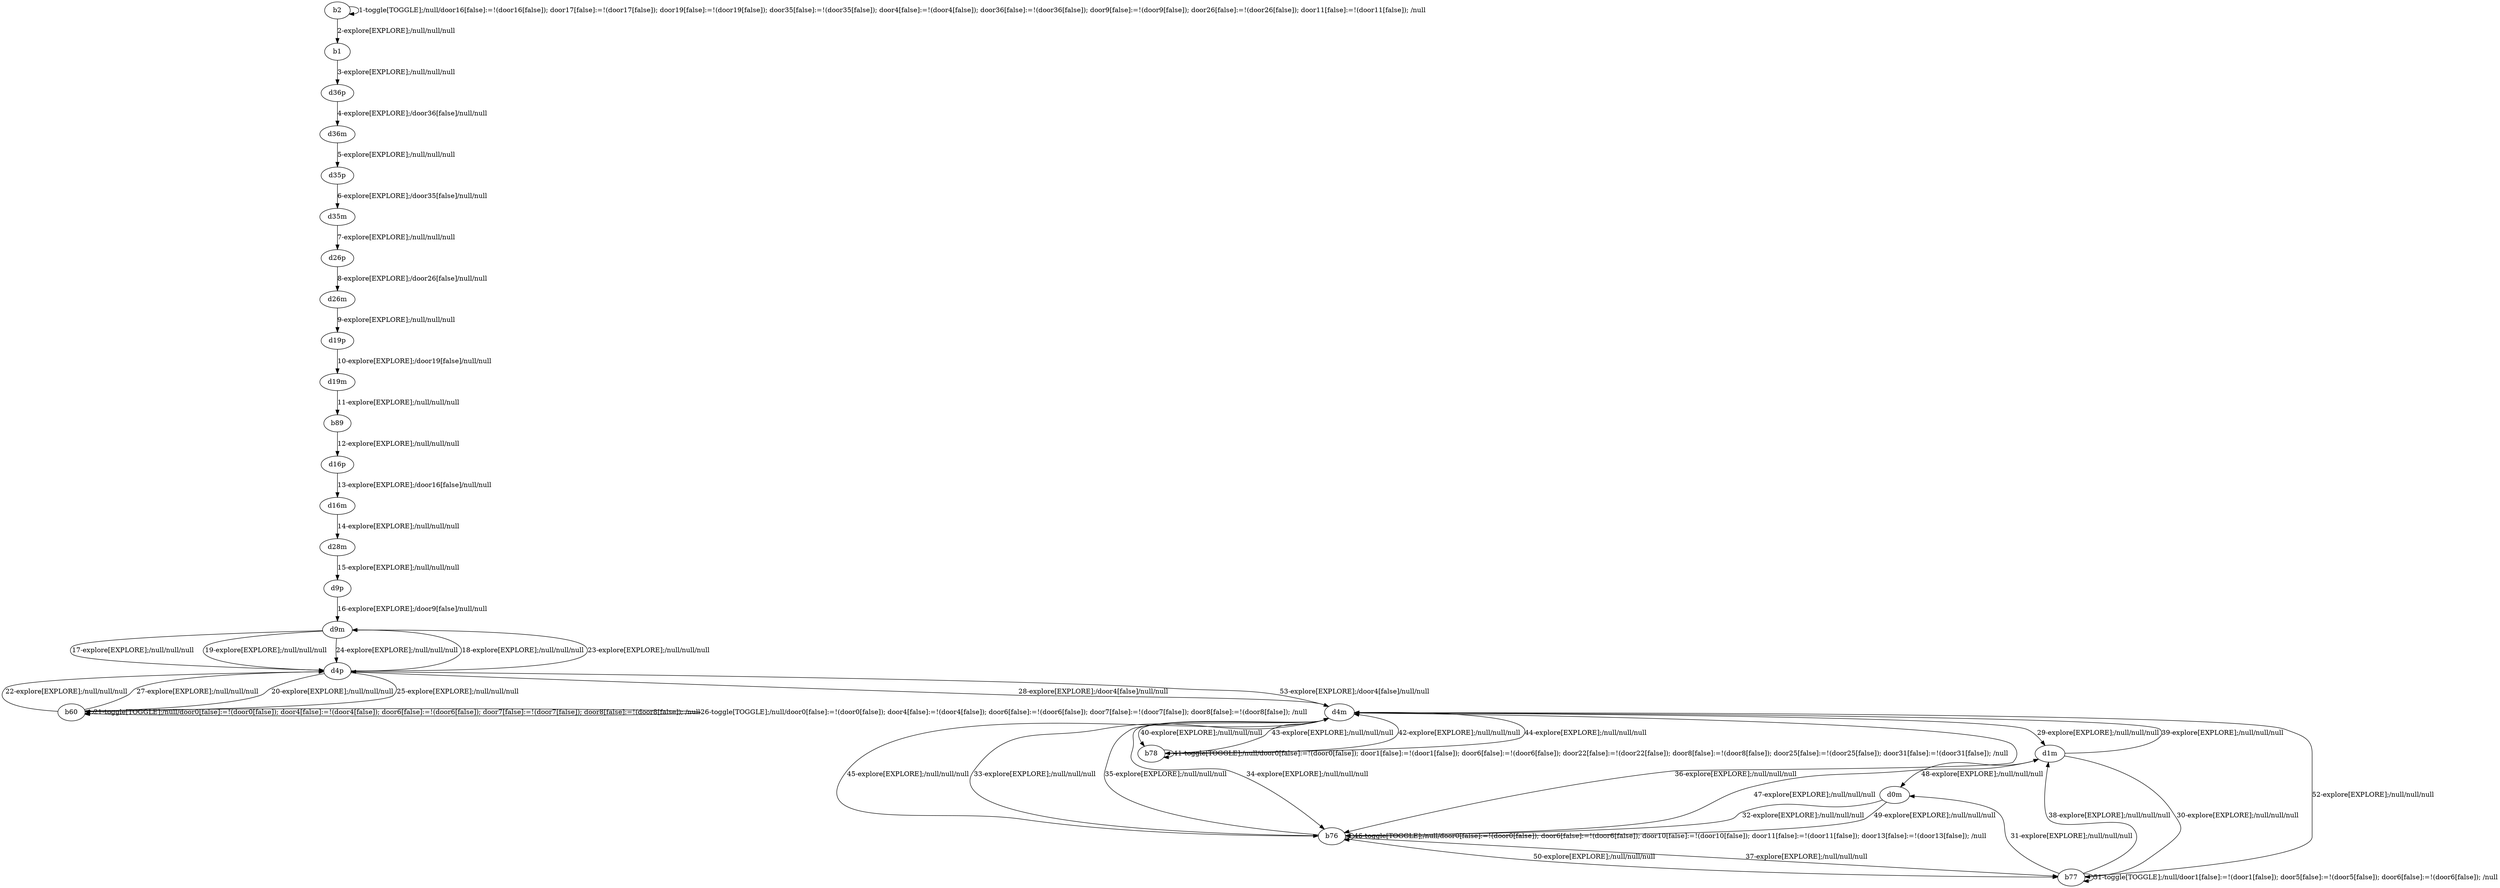 # Total number of goals covered by this test: 2
# d1m --> b77
# b78 --> b78

digraph g {
"b2" -> "b2" [label = "1-toggle[TOGGLE];/null/door16[false]:=!(door16[false]); door17[false]:=!(door17[false]); door19[false]:=!(door19[false]); door35[false]:=!(door35[false]); door4[false]:=!(door4[false]); door36[false]:=!(door36[false]); door9[false]:=!(door9[false]); door26[false]:=!(door26[false]); door11[false]:=!(door11[false]); /null"];
"b2" -> "b1" [label = "2-explore[EXPLORE];/null/null/null"];
"b1" -> "d36p" [label = "3-explore[EXPLORE];/null/null/null"];
"d36p" -> "d36m" [label = "4-explore[EXPLORE];/door36[false]/null/null"];
"d36m" -> "d35p" [label = "5-explore[EXPLORE];/null/null/null"];
"d35p" -> "d35m" [label = "6-explore[EXPLORE];/door35[false]/null/null"];
"d35m" -> "d26p" [label = "7-explore[EXPLORE];/null/null/null"];
"d26p" -> "d26m" [label = "8-explore[EXPLORE];/door26[false]/null/null"];
"d26m" -> "d19p" [label = "9-explore[EXPLORE];/null/null/null"];
"d19p" -> "d19m" [label = "10-explore[EXPLORE];/door19[false]/null/null"];
"d19m" -> "b89" [label = "11-explore[EXPLORE];/null/null/null"];
"b89" -> "d16p" [label = "12-explore[EXPLORE];/null/null/null"];
"d16p" -> "d16m" [label = "13-explore[EXPLORE];/door16[false]/null/null"];
"d16m" -> "d28m" [label = "14-explore[EXPLORE];/null/null/null"];
"d28m" -> "d9p" [label = "15-explore[EXPLORE];/null/null/null"];
"d9p" -> "d9m" [label = "16-explore[EXPLORE];/door9[false]/null/null"];
"d9m" -> "d4p" [label = "17-explore[EXPLORE];/null/null/null"];
"d4p" -> "d9m" [label = "18-explore[EXPLORE];/null/null/null"];
"d9m" -> "d4p" [label = "19-explore[EXPLORE];/null/null/null"];
"d4p" -> "b60" [label = "20-explore[EXPLORE];/null/null/null"];
"b60" -> "b60" [label = "21-toggle[TOGGLE];/null/door0[false]:=!(door0[false]); door4[false]:=!(door4[false]); door6[false]:=!(door6[false]); door7[false]:=!(door7[false]); door8[false]:=!(door8[false]); /null"];
"b60" -> "d4p" [label = "22-explore[EXPLORE];/null/null/null"];
"d4p" -> "d9m" [label = "23-explore[EXPLORE];/null/null/null"];
"d9m" -> "d4p" [label = "24-explore[EXPLORE];/null/null/null"];
"d4p" -> "b60" [label = "25-explore[EXPLORE];/null/null/null"];
"b60" -> "b60" [label = "26-toggle[TOGGLE];/null/door0[false]:=!(door0[false]); door4[false]:=!(door4[false]); door6[false]:=!(door6[false]); door7[false]:=!(door7[false]); door8[false]:=!(door8[false]); /null"];
"b60" -> "d4p" [label = "27-explore[EXPLORE];/null/null/null"];
"d4p" -> "d4m" [label = "28-explore[EXPLORE];/door4[false]/null/null"];
"d4m" -> "d1m" [label = "29-explore[EXPLORE];/null/null/null"];
"d1m" -> "b77" [label = "30-explore[EXPLORE];/null/null/null"];
"b77" -> "d0m" [label = "31-explore[EXPLORE];/null/null/null"];
"d0m" -> "b76" [label = "32-explore[EXPLORE];/null/null/null"];
"b76" -> "d4m" [label = "33-explore[EXPLORE];/null/null/null"];
"d4m" -> "b76" [label = "34-explore[EXPLORE];/null/null/null"];
"b76" -> "d4m" [label = "35-explore[EXPLORE];/null/null/null"];
"d4m" -> "b76" [label = "36-explore[EXPLORE];/null/null/null"];
"b76" -> "b77" [label = "37-explore[EXPLORE];/null/null/null"];
"b77" -> "d1m" [label = "38-explore[EXPLORE];/null/null/null"];
"d1m" -> "d4m" [label = "39-explore[EXPLORE];/null/null/null"];
"d4m" -> "b78" [label = "40-explore[EXPLORE];/null/null/null"];
"b78" -> "b78" [label = "41-toggle[TOGGLE];/null/door0[false]:=!(door0[false]); door1[false]:=!(door1[false]); door6[false]:=!(door6[false]); door22[false]:=!(door22[false]); door8[false]:=!(door8[false]); door25[false]:=!(door25[false]); door31[false]:=!(door31[false]); /null"];
"b78" -> "d4m" [label = "42-explore[EXPLORE];/null/null/null"];
"d4m" -> "b78" [label = "43-explore[EXPLORE];/null/null/null"];
"b78" -> "d4m" [label = "44-explore[EXPLORE];/null/null/null"];
"d4m" -> "b76" [label = "45-explore[EXPLORE];/null/null/null"];
"b76" -> "b76" [label = "46-toggle[TOGGLE];/null/door0[false]:=!(door0[false]); door6[false]:=!(door6[false]); door10[false]:=!(door10[false]); door11[false]:=!(door11[false]); door13[false]:=!(door13[false]); /null"];
"b76" -> "d1m" [label = "47-explore[EXPLORE];/null/null/null"];
"d1m" -> "d0m" [label = "48-explore[EXPLORE];/null/null/null"];
"d0m" -> "b76" [label = "49-explore[EXPLORE];/null/null/null"];
"b76" -> "b77" [label = "50-explore[EXPLORE];/null/null/null"];
"b77" -> "b77" [label = "51-toggle[TOGGLE];/null/door1[false]:=!(door1[false]); door5[false]:=!(door5[false]); door6[false]:=!(door6[false]); /null"];
"b77" -> "d4m" [label = "52-explore[EXPLORE];/null/null/null"];
"d4m" -> "d4p" [label = "53-explore[EXPLORE];/door4[false]/null/null"];
}